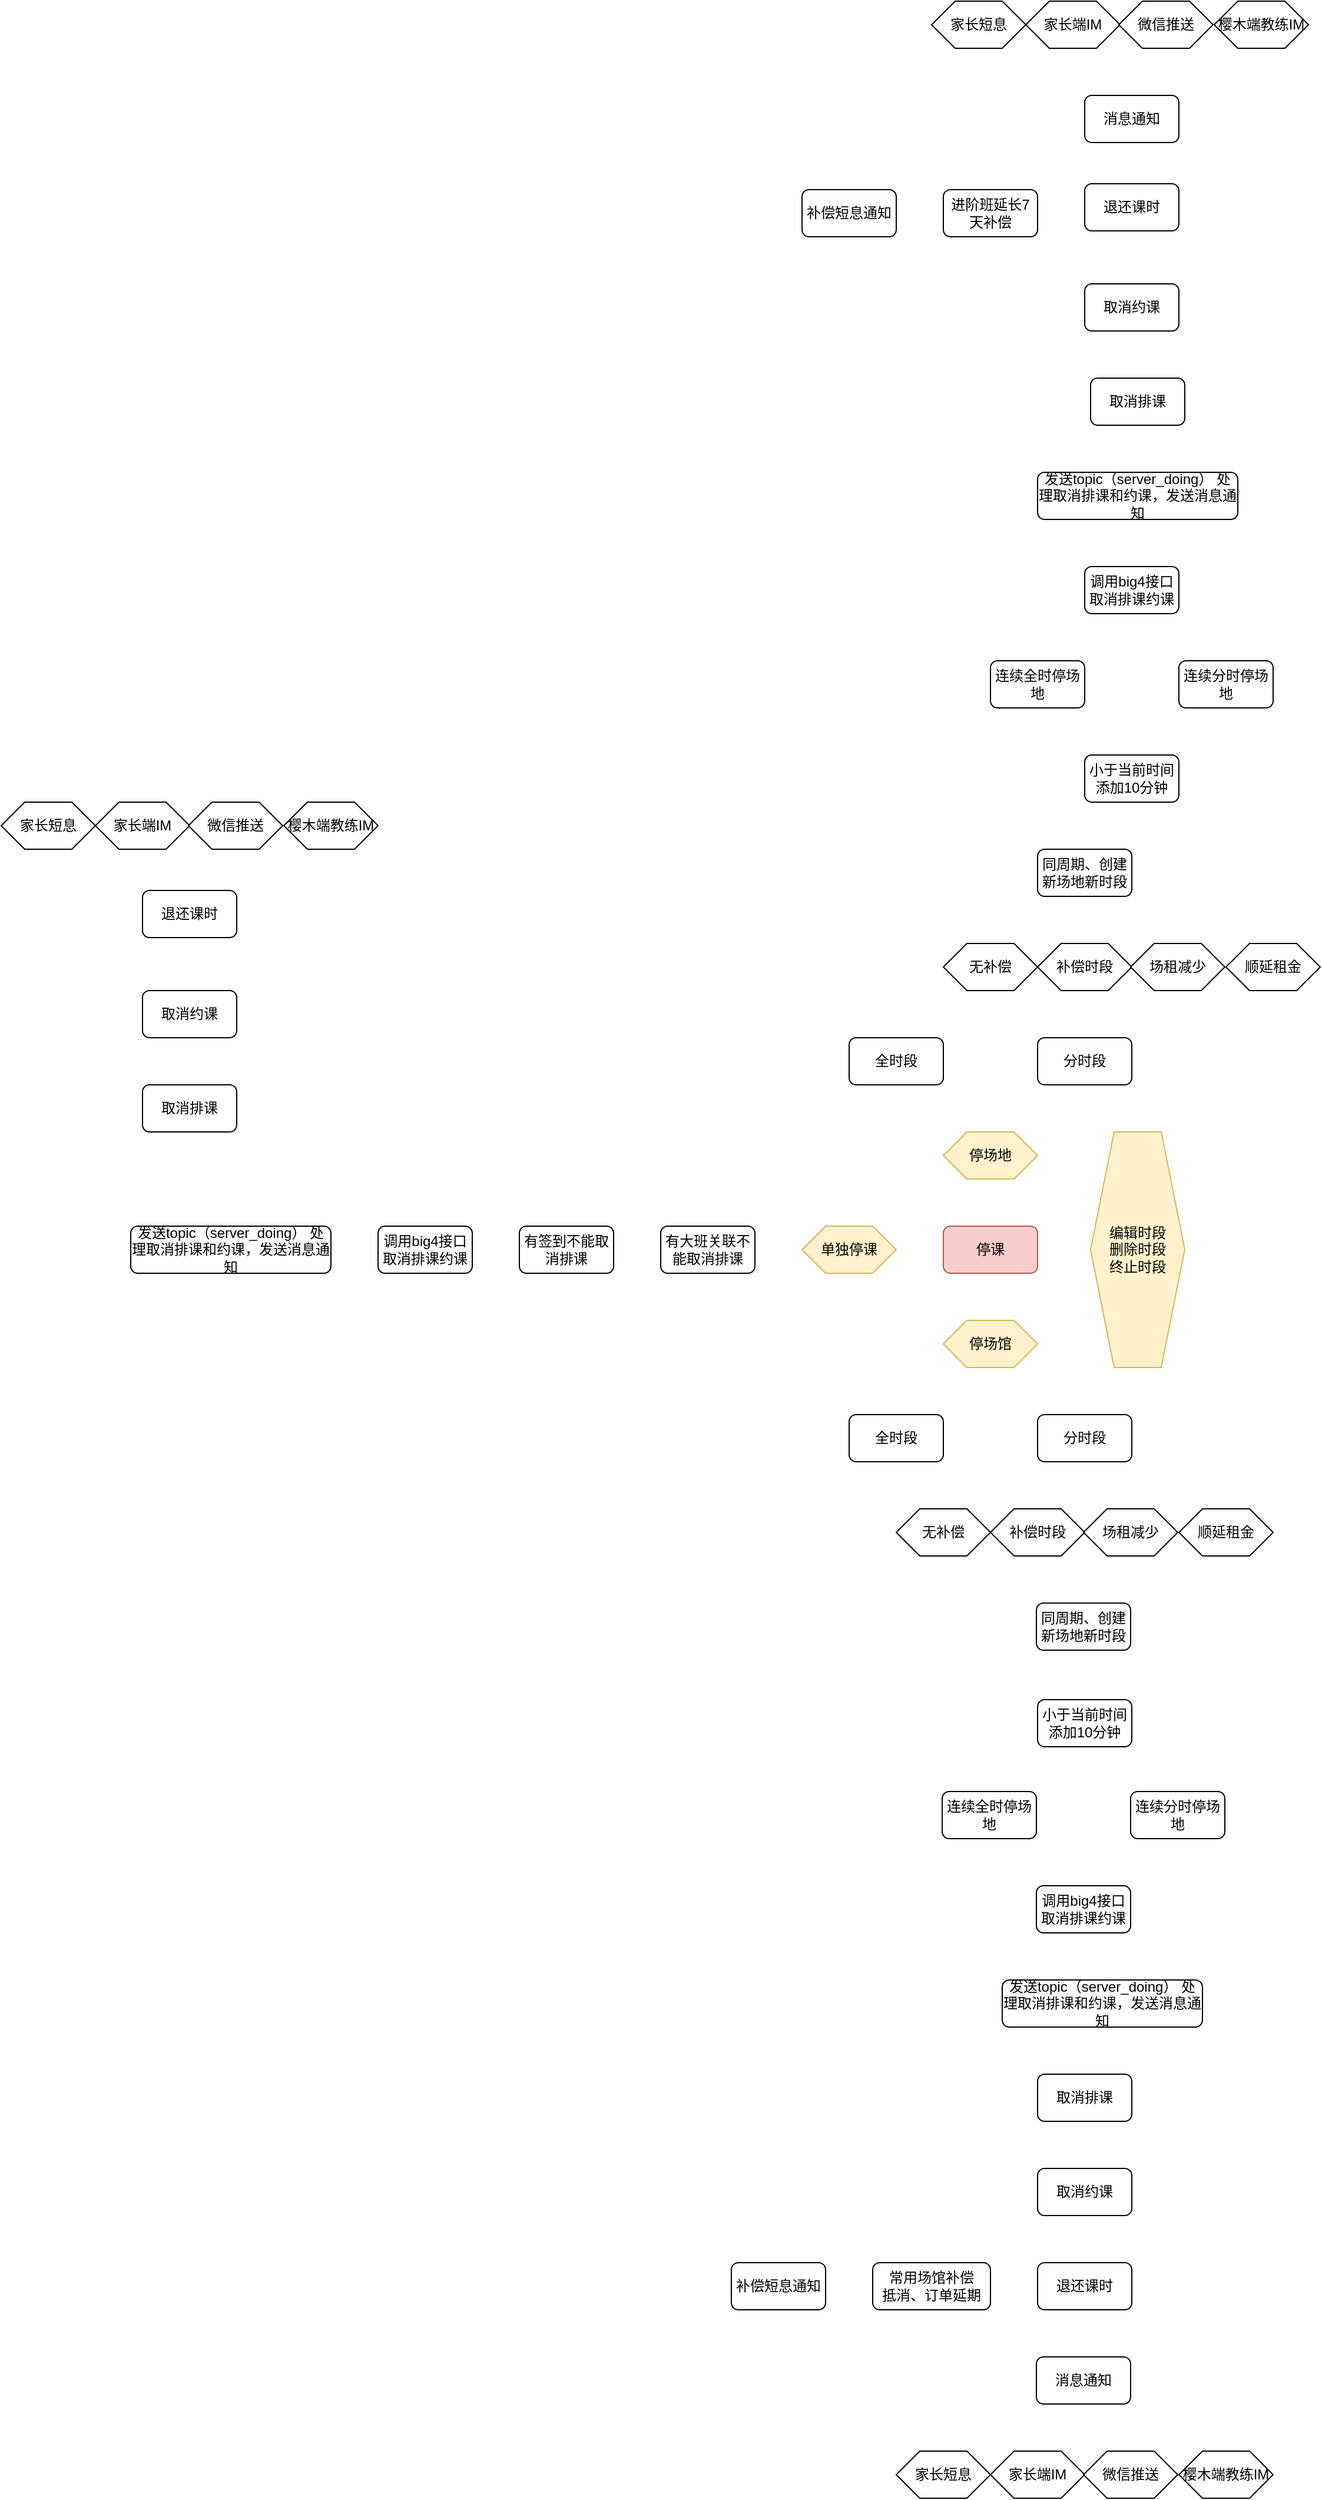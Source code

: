 <mxfile version="12.5.5" type="github">
  <diagram name="Page-1" id="8ce9d11a-91a2-4d17-14d8-a56ed91bf033">
    <mxGraphModel dx="2124" dy="1389" grid="1" gridSize="10" guides="1" tooltips="1" connect="1" arrows="1" fold="1" page="1" pageScale="1" pageWidth="1100" pageHeight="850" background="#ffffff" math="0" shadow="0">
      <root>
        <mxCell id="0"/>
        <mxCell id="1" parent="0"/>
        <mxCell id="zapqZ-bsOKRsLqHUTUIU-1" value="停课" style="rounded=1;whiteSpace=wrap;html=1;fillColor=#f8cecc;strokeColor=#b85450;" vertex="1" parent="1">
          <mxGeometry x="560" y="440" width="80" height="40" as="geometry"/>
        </mxCell>
        <mxCell id="zapqZ-bsOKRsLqHUTUIU-2" value="停场馆" style="shape=hexagon;perimeter=hexagonPerimeter2;whiteSpace=wrap;html=1;fillColor=#fff2cc;strokeColor=#d6b656;" vertex="1" parent="1">
          <mxGeometry x="560" y="520" width="80" height="40" as="geometry"/>
        </mxCell>
        <mxCell id="zapqZ-bsOKRsLqHUTUIU-3" value="停场地" style="shape=hexagon;perimeter=hexagonPerimeter2;whiteSpace=wrap;html=1;fillColor=#fff2cc;strokeColor=#d6b656;" vertex="1" parent="1">
          <mxGeometry x="560" y="360" width="80" height="40" as="geometry"/>
        </mxCell>
        <mxCell id="zapqZ-bsOKRsLqHUTUIU-4" value="单独停课" style="shape=hexagon;perimeter=hexagonPerimeter2;whiteSpace=wrap;html=1;fillColor=#fff2cc;strokeColor=#d6b656;" vertex="1" parent="1">
          <mxGeometry x="440" y="440" width="80" height="40" as="geometry"/>
        </mxCell>
        <mxCell id="zapqZ-bsOKRsLqHUTUIU-5" value="有大班关联不能取消排课" style="rounded=1;whiteSpace=wrap;html=1;" vertex="1" parent="1">
          <mxGeometry x="320" y="440" width="80" height="40" as="geometry"/>
        </mxCell>
        <mxCell id="zapqZ-bsOKRsLqHUTUIU-6" value="有签到不能取消排课" style="rounded=1;whiteSpace=wrap;html=1;" vertex="1" parent="1">
          <mxGeometry x="200" y="440" width="80" height="40" as="geometry"/>
        </mxCell>
        <mxCell id="zapqZ-bsOKRsLqHUTUIU-9" value="调用big4接口取消排课约课" style="rounded=1;whiteSpace=wrap;html=1;" vertex="1" parent="1">
          <mxGeometry x="80" y="440" width="80" height="40" as="geometry"/>
        </mxCell>
        <mxCell id="zapqZ-bsOKRsLqHUTUIU-11" value="发送topic（server_doing） 处理取消排课和约课，发送消息通知" style="rounded=1;whiteSpace=wrap;html=1;" vertex="1" parent="1">
          <mxGeometry x="-130" y="440" width="170" height="40" as="geometry"/>
        </mxCell>
        <mxCell id="zapqZ-bsOKRsLqHUTUIU-12" value="全时段" style="rounded=1;whiteSpace=wrap;html=1;" vertex="1" parent="1">
          <mxGeometry x="480" y="280" width="80" height="40" as="geometry"/>
        </mxCell>
        <mxCell id="zapqZ-bsOKRsLqHUTUIU-13" value="分时段" style="rounded=1;whiteSpace=wrap;html=1;" vertex="1" parent="1">
          <mxGeometry x="640" y="280" width="80" height="40" as="geometry"/>
        </mxCell>
        <mxCell id="zapqZ-bsOKRsLqHUTUIU-15" value="无补偿" style="shape=hexagon;perimeter=hexagonPerimeter2;whiteSpace=wrap;html=1;" vertex="1" parent="1">
          <mxGeometry x="560" y="200" width="80" height="40" as="geometry"/>
        </mxCell>
        <mxCell id="zapqZ-bsOKRsLqHUTUIU-16" value="补偿时段" style="shape=hexagon;perimeter=hexagonPerimeter2;whiteSpace=wrap;html=1;" vertex="1" parent="1">
          <mxGeometry x="640" y="200" width="80" height="40" as="geometry"/>
        </mxCell>
        <mxCell id="zapqZ-bsOKRsLqHUTUIU-17" value="场租减少" style="shape=hexagon;perimeter=hexagonPerimeter2;whiteSpace=wrap;html=1;" vertex="1" parent="1">
          <mxGeometry x="719" y="200" width="80" height="40" as="geometry"/>
        </mxCell>
        <mxCell id="zapqZ-bsOKRsLqHUTUIU-18" value="顺延租金" style="shape=hexagon;perimeter=hexagonPerimeter2;whiteSpace=wrap;html=1;" vertex="1" parent="1">
          <mxGeometry x="800" y="200" width="80" height="40" as="geometry"/>
        </mxCell>
        <mxCell id="zapqZ-bsOKRsLqHUTUIU-19" value="&lt;div&gt;同周期、创建新场地新时段&lt;/div&gt;" style="rounded=1;whiteSpace=wrap;html=1;" vertex="1" parent="1">
          <mxGeometry x="640" y="120" width="80" height="40" as="geometry"/>
        </mxCell>
        <mxCell id="zapqZ-bsOKRsLqHUTUIU-23" value="小于当前时间添加10分钟" style="rounded=1;whiteSpace=wrap;html=1;" vertex="1" parent="1">
          <mxGeometry x="680" y="40" width="80" height="40" as="geometry"/>
        </mxCell>
        <mxCell id="zapqZ-bsOKRsLqHUTUIU-24" value="连续全时停场地" style="rounded=1;whiteSpace=wrap;html=1;" vertex="1" parent="1">
          <mxGeometry x="600" y="-40" width="80" height="40" as="geometry"/>
        </mxCell>
        <mxCell id="zapqZ-bsOKRsLqHUTUIU-25" value="连续分时停场地" style="rounded=1;whiteSpace=wrap;html=1;" vertex="1" parent="1">
          <mxGeometry x="760" y="-40" width="80" height="40" as="geometry"/>
        </mxCell>
        <mxCell id="zapqZ-bsOKRsLqHUTUIU-26" value="调用big4接口取消排课约课" style="rounded=1;whiteSpace=wrap;html=1;" vertex="1" parent="1">
          <mxGeometry x="680" y="-120" width="80" height="40" as="geometry"/>
        </mxCell>
        <mxCell id="zapqZ-bsOKRsLqHUTUIU-27" value="发送topic（server_doing） 处理取消排课和约课，发送消息通知" style="rounded=1;whiteSpace=wrap;html=1;" vertex="1" parent="1">
          <mxGeometry x="640" y="-200" width="170" height="40" as="geometry"/>
        </mxCell>
        <mxCell id="zapqZ-bsOKRsLqHUTUIU-28" value="进阶班延长7天补偿" style="rounded=1;whiteSpace=wrap;html=1;" vertex="1" parent="1">
          <mxGeometry x="560" y="-440" width="80" height="40" as="geometry"/>
        </mxCell>
        <mxCell id="zapqZ-bsOKRsLqHUTUIU-29" value="取消排课" style="rounded=1;whiteSpace=wrap;html=1;" vertex="1" parent="1">
          <mxGeometry x="685" y="-280" width="80" height="40" as="geometry"/>
        </mxCell>
        <mxCell id="zapqZ-bsOKRsLqHUTUIU-30" value="取消约课" style="rounded=1;whiteSpace=wrap;html=1;" vertex="1" parent="1">
          <mxGeometry x="680" y="-360" width="80" height="40" as="geometry"/>
        </mxCell>
        <mxCell id="zapqZ-bsOKRsLqHUTUIU-31" value="退还课时" style="rounded=1;whiteSpace=wrap;html=1;" vertex="1" parent="1">
          <mxGeometry x="680" y="-445" width="80" height="40" as="geometry"/>
        </mxCell>
        <mxCell id="zapqZ-bsOKRsLqHUTUIU-33" value="补偿短息通知" style="rounded=1;whiteSpace=wrap;html=1;" vertex="1" parent="1">
          <mxGeometry x="440" y="-440" width="80" height="40" as="geometry"/>
        </mxCell>
        <mxCell id="zapqZ-bsOKRsLqHUTUIU-41" value="消息通知" style="rounded=1;whiteSpace=wrap;html=1;" vertex="1" parent="1">
          <mxGeometry x="680" y="-520" width="80" height="40" as="geometry"/>
        </mxCell>
        <mxCell id="zapqZ-bsOKRsLqHUTUIU-43" value="家长短息" style="shape=hexagon;perimeter=hexagonPerimeter2;whiteSpace=wrap;html=1;" vertex="1" parent="1">
          <mxGeometry x="550" y="-600" width="80" height="40" as="geometry"/>
        </mxCell>
        <mxCell id="zapqZ-bsOKRsLqHUTUIU-44" value="家长端IM" style="shape=hexagon;perimeter=hexagonPerimeter2;whiteSpace=wrap;html=1;" vertex="1" parent="1">
          <mxGeometry x="630" y="-600" width="80" height="40" as="geometry"/>
        </mxCell>
        <mxCell id="zapqZ-bsOKRsLqHUTUIU-45" value="微信推送" style="shape=hexagon;perimeter=hexagonPerimeter2;whiteSpace=wrap;html=1;" vertex="1" parent="1">
          <mxGeometry x="709" y="-600" width="80" height="40" as="geometry"/>
        </mxCell>
        <mxCell id="zapqZ-bsOKRsLqHUTUIU-46" value="樱木端教练IM" style="shape=hexagon;perimeter=hexagonPerimeter2;whiteSpace=wrap;html=1;" vertex="1" parent="1">
          <mxGeometry x="790" y="-600" width="80" height="40" as="geometry"/>
        </mxCell>
        <mxCell id="zapqZ-bsOKRsLqHUTUIU-48" value="取消排课" style="rounded=1;whiteSpace=wrap;html=1;" vertex="1" parent="1">
          <mxGeometry x="-120" y="320" width="80" height="40" as="geometry"/>
        </mxCell>
        <mxCell id="zapqZ-bsOKRsLqHUTUIU-49" value="取消约课" style="rounded=1;whiteSpace=wrap;html=1;" vertex="1" parent="1">
          <mxGeometry x="-120" y="240" width="80" height="40" as="geometry"/>
        </mxCell>
        <mxCell id="zapqZ-bsOKRsLqHUTUIU-50" value="退还课时" style="rounded=1;whiteSpace=wrap;html=1;" vertex="1" parent="1">
          <mxGeometry x="-120" y="155" width="80" height="40" as="geometry"/>
        </mxCell>
        <mxCell id="zapqZ-bsOKRsLqHUTUIU-56" value="家长短息" style="shape=hexagon;perimeter=hexagonPerimeter2;whiteSpace=wrap;html=1;" vertex="1" parent="1">
          <mxGeometry x="-240" y="80" width="80" height="40" as="geometry"/>
        </mxCell>
        <mxCell id="zapqZ-bsOKRsLqHUTUIU-57" value="家长端IM" style="shape=hexagon;perimeter=hexagonPerimeter2;whiteSpace=wrap;html=1;" vertex="1" parent="1">
          <mxGeometry x="-160" y="80" width="80" height="40" as="geometry"/>
        </mxCell>
        <mxCell id="zapqZ-bsOKRsLqHUTUIU-58" value="微信推送" style="shape=hexagon;perimeter=hexagonPerimeter2;whiteSpace=wrap;html=1;" vertex="1" parent="1">
          <mxGeometry x="-81" y="80" width="80" height="40" as="geometry"/>
        </mxCell>
        <mxCell id="zapqZ-bsOKRsLqHUTUIU-59" value="樱木端教练IM" style="shape=hexagon;perimeter=hexagonPerimeter2;whiteSpace=wrap;html=1;" vertex="1" parent="1">
          <mxGeometry y="80" width="80" height="40" as="geometry"/>
        </mxCell>
        <mxCell id="zapqZ-bsOKRsLqHUTUIU-60" value="全时段" style="rounded=1;whiteSpace=wrap;html=1;" vertex="1" parent="1">
          <mxGeometry x="480" y="600" width="80" height="40" as="geometry"/>
        </mxCell>
        <mxCell id="zapqZ-bsOKRsLqHUTUIU-61" value="分时段" style="rounded=1;whiteSpace=wrap;html=1;" vertex="1" parent="1">
          <mxGeometry x="640" y="600" width="80" height="40" as="geometry"/>
        </mxCell>
        <mxCell id="zapqZ-bsOKRsLqHUTUIU-62" value="无补偿" style="shape=hexagon;perimeter=hexagonPerimeter2;whiteSpace=wrap;html=1;" vertex="1" parent="1">
          <mxGeometry x="520" y="680" width="80" height="40" as="geometry"/>
        </mxCell>
        <mxCell id="zapqZ-bsOKRsLqHUTUIU-63" value="补偿时段" style="shape=hexagon;perimeter=hexagonPerimeter2;whiteSpace=wrap;html=1;" vertex="1" parent="1">
          <mxGeometry x="600" y="680" width="80" height="40" as="geometry"/>
        </mxCell>
        <mxCell id="zapqZ-bsOKRsLqHUTUIU-64" value="场租减少" style="shape=hexagon;perimeter=hexagonPerimeter2;whiteSpace=wrap;html=1;" vertex="1" parent="1">
          <mxGeometry x="679" y="680" width="80" height="40" as="geometry"/>
        </mxCell>
        <mxCell id="zapqZ-bsOKRsLqHUTUIU-65" value="顺延租金" style="shape=hexagon;perimeter=hexagonPerimeter2;whiteSpace=wrap;html=1;" vertex="1" parent="1">
          <mxGeometry x="760" y="680" width="80" height="40" as="geometry"/>
        </mxCell>
        <mxCell id="zapqZ-bsOKRsLqHUTUIU-66" value="&lt;div&gt;同周期、创建新场地新时段&lt;/div&gt;" style="rounded=1;whiteSpace=wrap;html=1;" vertex="1" parent="1">
          <mxGeometry x="639" y="760" width="80" height="40" as="geometry"/>
        </mxCell>
        <mxCell id="zapqZ-bsOKRsLqHUTUIU-67" value="小于当前时间添加10分钟" style="rounded=1;whiteSpace=wrap;html=1;" vertex="1" parent="1">
          <mxGeometry x="640" y="842" width="80" height="40" as="geometry"/>
        </mxCell>
        <mxCell id="zapqZ-bsOKRsLqHUTUIU-68" value="连续全时停场地" style="rounded=1;whiteSpace=wrap;html=1;" vertex="1" parent="1">
          <mxGeometry x="559" y="920" width="80" height="40" as="geometry"/>
        </mxCell>
        <mxCell id="zapqZ-bsOKRsLqHUTUIU-69" value="连续分时停场地" style="rounded=1;whiteSpace=wrap;html=1;" vertex="1" parent="1">
          <mxGeometry x="719" y="920" width="80" height="40" as="geometry"/>
        </mxCell>
        <mxCell id="zapqZ-bsOKRsLqHUTUIU-70" value="调用big4接口取消排课约课" style="rounded=1;whiteSpace=wrap;html=1;" vertex="1" parent="1">
          <mxGeometry x="639" y="1000" width="80" height="40" as="geometry"/>
        </mxCell>
        <mxCell id="zapqZ-bsOKRsLqHUTUIU-71" value="发送topic（server_doing） 处理取消排课和约课，发送消息通知" style="rounded=1;whiteSpace=wrap;html=1;" vertex="1" parent="1">
          <mxGeometry x="610" y="1080" width="170" height="40" as="geometry"/>
        </mxCell>
        <mxCell id="zapqZ-bsOKRsLqHUTUIU-72" value="取消排课" style="rounded=1;whiteSpace=wrap;html=1;" vertex="1" parent="1">
          <mxGeometry x="640" y="1160" width="80" height="40" as="geometry"/>
        </mxCell>
        <mxCell id="zapqZ-bsOKRsLqHUTUIU-73" value="取消约课" style="rounded=1;whiteSpace=wrap;html=1;" vertex="1" parent="1">
          <mxGeometry x="640" y="1240" width="80" height="40" as="geometry"/>
        </mxCell>
        <mxCell id="zapqZ-bsOKRsLqHUTUIU-74" value="退还课时" style="rounded=1;whiteSpace=wrap;html=1;" vertex="1" parent="1">
          <mxGeometry x="640" y="1320" width="80" height="40" as="geometry"/>
        </mxCell>
        <mxCell id="zapqZ-bsOKRsLqHUTUIU-75" value="消息通知" style="rounded=1;whiteSpace=wrap;html=1;" vertex="1" parent="1">
          <mxGeometry x="639" y="1400" width="80" height="40" as="geometry"/>
        </mxCell>
        <mxCell id="zapqZ-bsOKRsLqHUTUIU-76" value="家长短息" style="shape=hexagon;perimeter=hexagonPerimeter2;whiteSpace=wrap;html=1;" vertex="1" parent="1">
          <mxGeometry x="520" y="1480" width="80" height="40" as="geometry"/>
        </mxCell>
        <mxCell id="zapqZ-bsOKRsLqHUTUIU-77" value="家长端IM" style="shape=hexagon;perimeter=hexagonPerimeter2;whiteSpace=wrap;html=1;" vertex="1" parent="1">
          <mxGeometry x="600" y="1480" width="80" height="40" as="geometry"/>
        </mxCell>
        <mxCell id="zapqZ-bsOKRsLqHUTUIU-78" value="微信推送" style="shape=hexagon;perimeter=hexagonPerimeter2;whiteSpace=wrap;html=1;" vertex="1" parent="1">
          <mxGeometry x="679" y="1480" width="80" height="40" as="geometry"/>
        </mxCell>
        <mxCell id="zapqZ-bsOKRsLqHUTUIU-79" value="樱木端教练IM" style="shape=hexagon;perimeter=hexagonPerimeter2;whiteSpace=wrap;html=1;" vertex="1" parent="1">
          <mxGeometry x="760" y="1480" width="80" height="40" as="geometry"/>
        </mxCell>
        <mxCell id="zapqZ-bsOKRsLqHUTUIU-80" value="&lt;div&gt;常用场馆补偿&lt;/div&gt;&lt;div&gt;抵消、订单延期&lt;br&gt;&lt;/div&gt;" style="rounded=1;whiteSpace=wrap;html=1;" vertex="1" parent="1">
          <mxGeometry x="500" y="1320" width="100" height="40" as="geometry"/>
        </mxCell>
        <mxCell id="zapqZ-bsOKRsLqHUTUIU-81" value="补偿短息通知" style="rounded=1;whiteSpace=wrap;html=1;" vertex="1" parent="1">
          <mxGeometry x="380" y="1320" width="80" height="40" as="geometry"/>
        </mxCell>
        <mxCell id="zapqZ-bsOKRsLqHUTUIU-82" value="&lt;div&gt;编辑时段&lt;/div&gt;&lt;div&gt;删除时段&lt;/div&gt;&lt;div&gt;终止时段&lt;br&gt;&lt;/div&gt;" style="shape=hexagon;perimeter=hexagonPerimeter2;whiteSpace=wrap;html=1;fillColor=#fff2cc;strokeColor=#d6b656;" vertex="1" parent="1">
          <mxGeometry x="685" y="360" width="80" height="200" as="geometry"/>
        </mxCell>
      </root>
    </mxGraphModel>
  </diagram>
</mxfile>
